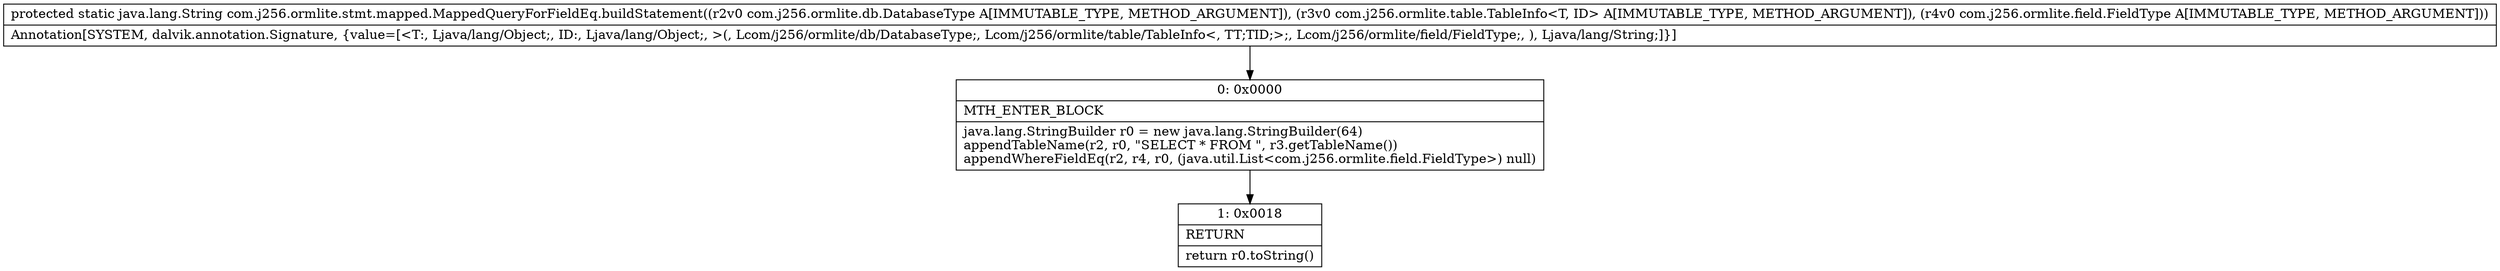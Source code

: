 digraph "CFG forcom.j256.ormlite.stmt.mapped.MappedQueryForFieldEq.buildStatement(Lcom\/j256\/ormlite\/db\/DatabaseType;Lcom\/j256\/ormlite\/table\/TableInfo;Lcom\/j256\/ormlite\/field\/FieldType;)Ljava\/lang\/String;" {
Node_0 [shape=record,label="{0\:\ 0x0000|MTH_ENTER_BLOCK\l|java.lang.StringBuilder r0 = new java.lang.StringBuilder(64)\lappendTableName(r2, r0, \"SELECT * FROM \", r3.getTableName())\lappendWhereFieldEq(r2, r4, r0, (java.util.List\<com.j256.ormlite.field.FieldType\>) null)\l}"];
Node_1 [shape=record,label="{1\:\ 0x0018|RETURN\l|return r0.toString()\l}"];
MethodNode[shape=record,label="{protected static java.lang.String com.j256.ormlite.stmt.mapped.MappedQueryForFieldEq.buildStatement((r2v0 com.j256.ormlite.db.DatabaseType A[IMMUTABLE_TYPE, METHOD_ARGUMENT]), (r3v0 com.j256.ormlite.table.TableInfo\<T, ID\> A[IMMUTABLE_TYPE, METHOD_ARGUMENT]), (r4v0 com.j256.ormlite.field.FieldType A[IMMUTABLE_TYPE, METHOD_ARGUMENT]))  | Annotation[SYSTEM, dalvik.annotation.Signature, \{value=[\<T:, Ljava\/lang\/Object;, ID:, Ljava\/lang\/Object;, \>(, Lcom\/j256\/ormlite\/db\/DatabaseType;, Lcom\/j256\/ormlite\/table\/TableInfo\<, TT;TID;\>;, Lcom\/j256\/ormlite\/field\/FieldType;, ), Ljava\/lang\/String;]\}]\l}"];
MethodNode -> Node_0;
Node_0 -> Node_1;
}

